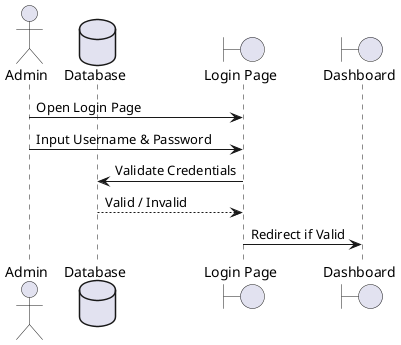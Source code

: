 @startuml
actor Admin
database Database
boundary "Login Page" as LoginPage
boundary "Dashboard" as Dashboard

Admin -> LoginPage : Open Login Page
Admin -> LoginPage : Input Username & Password
LoginPage -> Database : Validate Credentials
Database --> LoginPage : Valid / Invalid
LoginPage -> Dashboard : Redirect if Valid
@enduml
